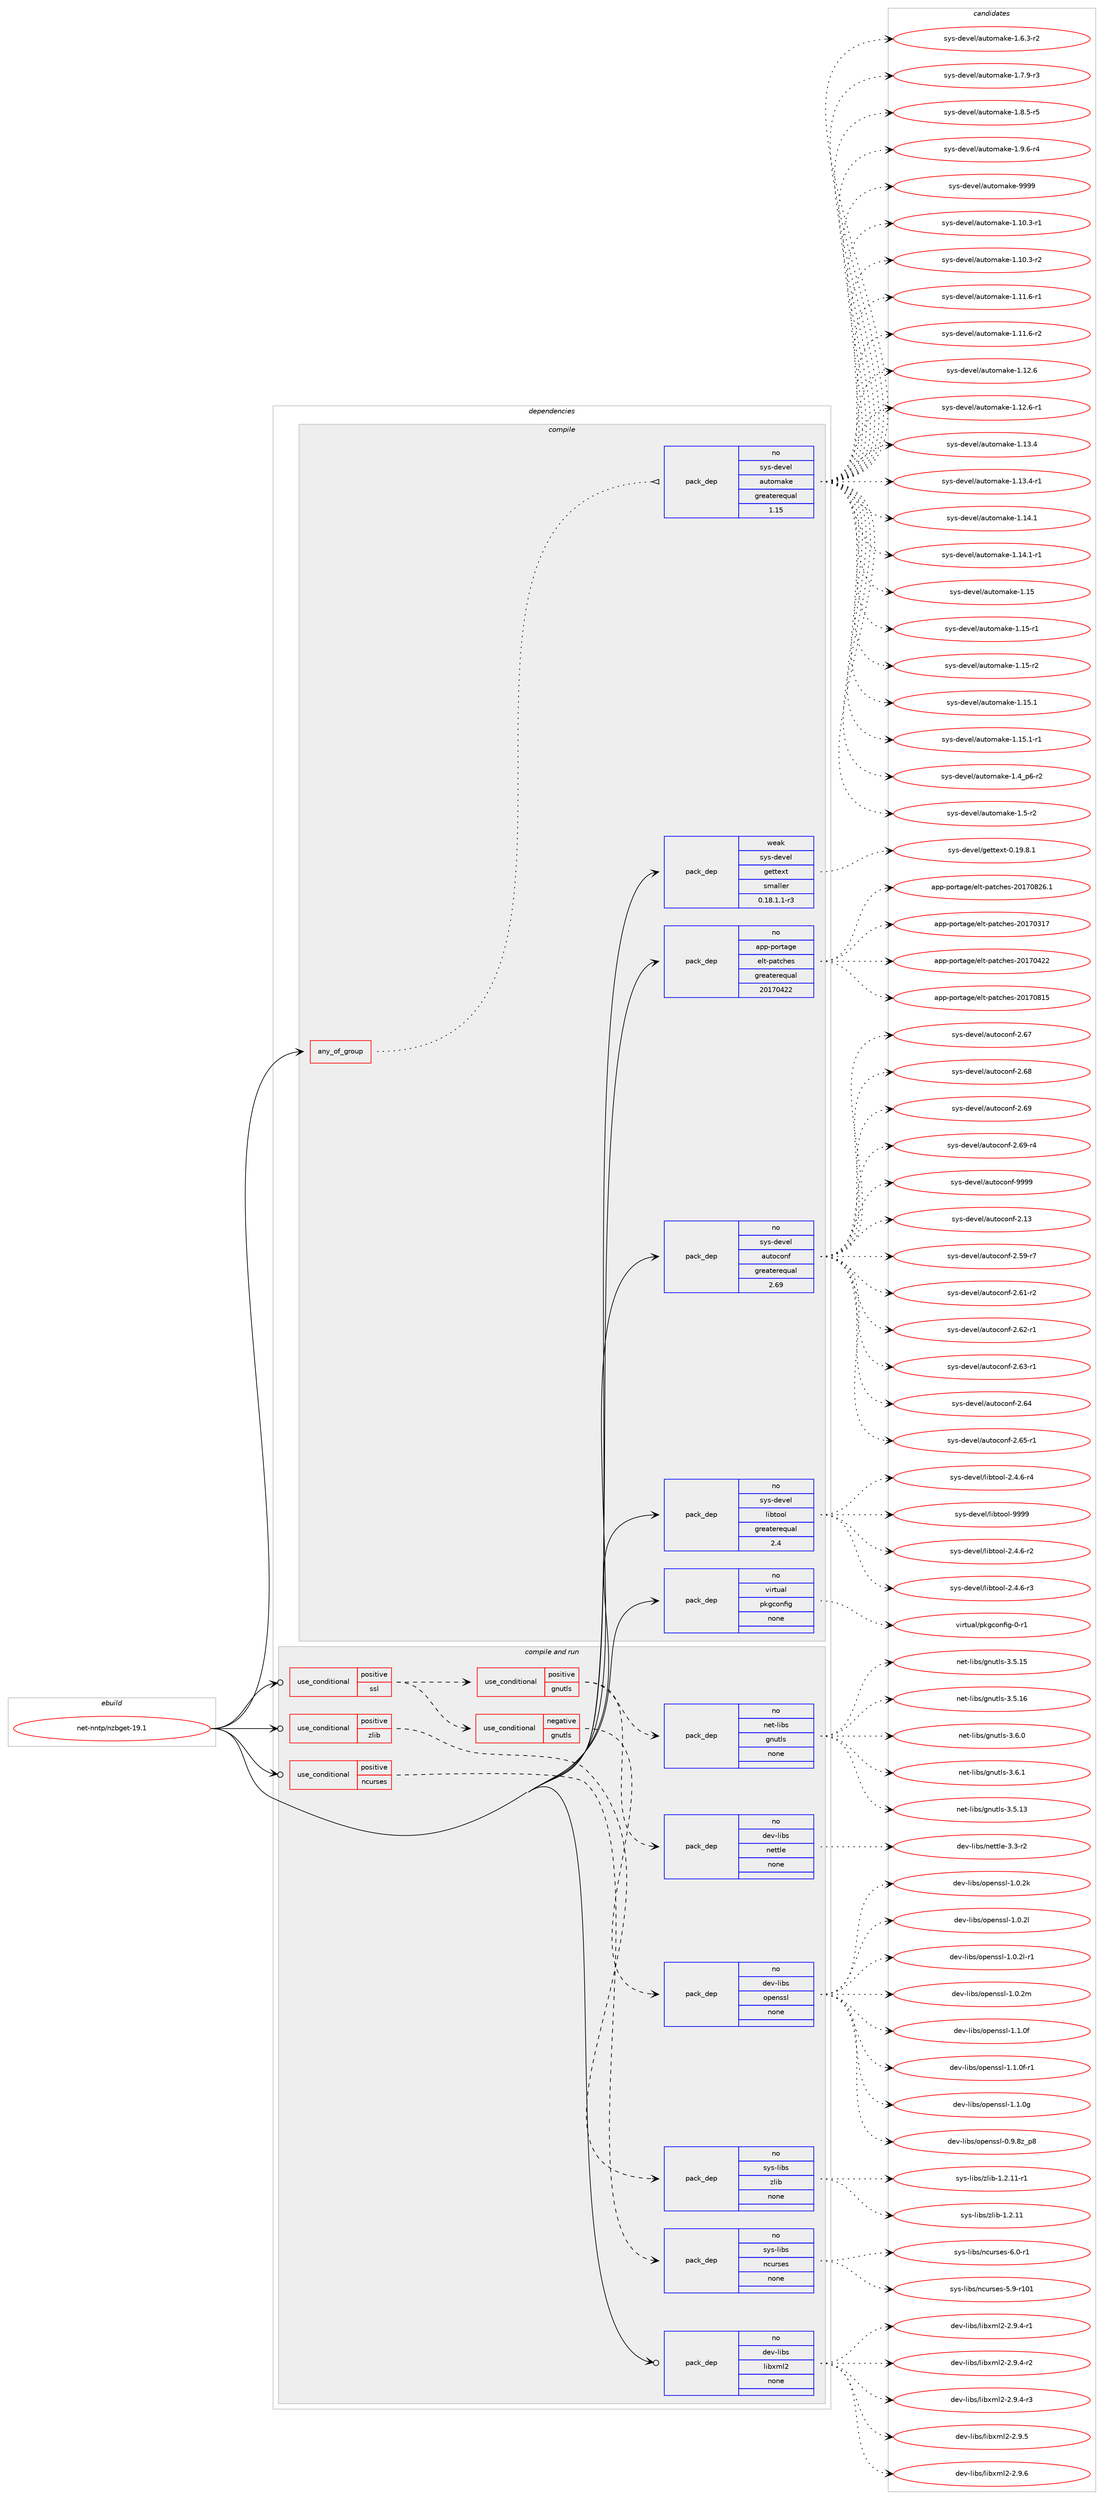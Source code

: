 digraph prolog {

# *************
# Graph options
# *************

newrank=true;
concentrate=true;
compound=true;
graph [rankdir=LR,fontname=Helvetica,fontsize=10,ranksep=1.5];#, ranksep=2.5, nodesep=0.2];
edge  [arrowhead=vee];
node  [fontname=Helvetica,fontsize=10];

# **********
# The ebuild
# **********

subgraph cluster_leftcol {
color=gray;
rank=same;
label=<<i>ebuild</i>>;
id [label="net-nntp/nzbget-19.1", color=red, width=4, href="../net-nntp/nzbget-19.1.svg"];
}

# ****************
# The dependencies
# ****************

subgraph cluster_midcol {
color=gray;
label=<<i>dependencies</i>>;
subgraph cluster_compile {
fillcolor="#eeeeee";
style=filled;
label=<<i>compile</i>>;
subgraph any7234 {
dependency433583 [label=<<TABLE BORDER="0" CELLBORDER="1" CELLSPACING="0" CELLPADDING="4"><TR><TD CELLPADDING="10">any_of_group</TD></TR></TABLE>>, shape=none, color=red];subgraph pack318977 {
dependency433584 [label=<<TABLE BORDER="0" CELLBORDER="1" CELLSPACING="0" CELLPADDING="4" WIDTH="220"><TR><TD ROWSPAN="6" CELLPADDING="30">pack_dep</TD></TR><TR><TD WIDTH="110">no</TD></TR><TR><TD>sys-devel</TD></TR><TR><TD>automake</TD></TR><TR><TD>greaterequal</TD></TR><TR><TD>1.15</TD></TR></TABLE>>, shape=none, color=blue];
}
dependency433583:e -> dependency433584:w [weight=20,style="dotted",arrowhead="oinv"];
}
id:e -> dependency433583:w [weight=20,style="solid",arrowhead="vee"];
subgraph pack318978 {
dependency433585 [label=<<TABLE BORDER="0" CELLBORDER="1" CELLSPACING="0" CELLPADDING="4" WIDTH="220"><TR><TD ROWSPAN="6" CELLPADDING="30">pack_dep</TD></TR><TR><TD WIDTH="110">no</TD></TR><TR><TD>app-portage</TD></TR><TR><TD>elt-patches</TD></TR><TR><TD>greaterequal</TD></TR><TR><TD>20170422</TD></TR></TABLE>>, shape=none, color=blue];
}
id:e -> dependency433585:w [weight=20,style="solid",arrowhead="vee"];
subgraph pack318979 {
dependency433586 [label=<<TABLE BORDER="0" CELLBORDER="1" CELLSPACING="0" CELLPADDING="4" WIDTH="220"><TR><TD ROWSPAN="6" CELLPADDING="30">pack_dep</TD></TR><TR><TD WIDTH="110">no</TD></TR><TR><TD>sys-devel</TD></TR><TR><TD>autoconf</TD></TR><TR><TD>greaterequal</TD></TR><TR><TD>2.69</TD></TR></TABLE>>, shape=none, color=blue];
}
id:e -> dependency433586:w [weight=20,style="solid",arrowhead="vee"];
subgraph pack318980 {
dependency433587 [label=<<TABLE BORDER="0" CELLBORDER="1" CELLSPACING="0" CELLPADDING="4" WIDTH="220"><TR><TD ROWSPAN="6" CELLPADDING="30">pack_dep</TD></TR><TR><TD WIDTH="110">no</TD></TR><TR><TD>sys-devel</TD></TR><TR><TD>libtool</TD></TR><TR><TD>greaterequal</TD></TR><TR><TD>2.4</TD></TR></TABLE>>, shape=none, color=blue];
}
id:e -> dependency433587:w [weight=20,style="solid",arrowhead="vee"];
subgraph pack318981 {
dependency433588 [label=<<TABLE BORDER="0" CELLBORDER="1" CELLSPACING="0" CELLPADDING="4" WIDTH="220"><TR><TD ROWSPAN="6" CELLPADDING="30">pack_dep</TD></TR><TR><TD WIDTH="110">no</TD></TR><TR><TD>virtual</TD></TR><TR><TD>pkgconfig</TD></TR><TR><TD>none</TD></TR><TR><TD></TD></TR></TABLE>>, shape=none, color=blue];
}
id:e -> dependency433588:w [weight=20,style="solid",arrowhead="vee"];
subgraph pack318982 {
dependency433589 [label=<<TABLE BORDER="0" CELLBORDER="1" CELLSPACING="0" CELLPADDING="4" WIDTH="220"><TR><TD ROWSPAN="6" CELLPADDING="30">pack_dep</TD></TR><TR><TD WIDTH="110">weak</TD></TR><TR><TD>sys-devel</TD></TR><TR><TD>gettext</TD></TR><TR><TD>smaller</TD></TR><TR><TD>0.18.1.1-r3</TD></TR></TABLE>>, shape=none, color=blue];
}
id:e -> dependency433589:w [weight=20,style="solid",arrowhead="vee"];
}
subgraph cluster_compileandrun {
fillcolor="#eeeeee";
style=filled;
label=<<i>compile and run</i>>;
subgraph cond107141 {
dependency433590 [label=<<TABLE BORDER="0" CELLBORDER="1" CELLSPACING="0" CELLPADDING="4"><TR><TD ROWSPAN="3" CELLPADDING="10">use_conditional</TD></TR><TR><TD>positive</TD></TR><TR><TD>ncurses</TD></TR></TABLE>>, shape=none, color=red];
subgraph pack318983 {
dependency433591 [label=<<TABLE BORDER="0" CELLBORDER="1" CELLSPACING="0" CELLPADDING="4" WIDTH="220"><TR><TD ROWSPAN="6" CELLPADDING="30">pack_dep</TD></TR><TR><TD WIDTH="110">no</TD></TR><TR><TD>sys-libs</TD></TR><TR><TD>ncurses</TD></TR><TR><TD>none</TD></TR><TR><TD></TD></TR></TABLE>>, shape=none, color=blue];
}
dependency433590:e -> dependency433591:w [weight=20,style="dashed",arrowhead="vee"];
}
id:e -> dependency433590:w [weight=20,style="solid",arrowhead="odotvee"];
subgraph cond107142 {
dependency433592 [label=<<TABLE BORDER="0" CELLBORDER="1" CELLSPACING="0" CELLPADDING="4"><TR><TD ROWSPAN="3" CELLPADDING="10">use_conditional</TD></TR><TR><TD>positive</TD></TR><TR><TD>ssl</TD></TR></TABLE>>, shape=none, color=red];
subgraph cond107143 {
dependency433593 [label=<<TABLE BORDER="0" CELLBORDER="1" CELLSPACING="0" CELLPADDING="4"><TR><TD ROWSPAN="3" CELLPADDING="10">use_conditional</TD></TR><TR><TD>positive</TD></TR><TR><TD>gnutls</TD></TR></TABLE>>, shape=none, color=red];
subgraph pack318984 {
dependency433594 [label=<<TABLE BORDER="0" CELLBORDER="1" CELLSPACING="0" CELLPADDING="4" WIDTH="220"><TR><TD ROWSPAN="6" CELLPADDING="30">pack_dep</TD></TR><TR><TD WIDTH="110">no</TD></TR><TR><TD>net-libs</TD></TR><TR><TD>gnutls</TD></TR><TR><TD>none</TD></TR><TR><TD></TD></TR></TABLE>>, shape=none, color=blue];
}
dependency433593:e -> dependency433594:w [weight=20,style="dashed",arrowhead="vee"];
subgraph pack318985 {
dependency433595 [label=<<TABLE BORDER="0" CELLBORDER="1" CELLSPACING="0" CELLPADDING="4" WIDTH="220"><TR><TD ROWSPAN="6" CELLPADDING="30">pack_dep</TD></TR><TR><TD WIDTH="110">no</TD></TR><TR><TD>dev-libs</TD></TR><TR><TD>nettle</TD></TR><TR><TD>none</TD></TR><TR><TD></TD></TR></TABLE>>, shape=none, color=blue];
}
dependency433593:e -> dependency433595:w [weight=20,style="dashed",arrowhead="vee"];
}
dependency433592:e -> dependency433593:w [weight=20,style="dashed",arrowhead="vee"];
subgraph cond107144 {
dependency433596 [label=<<TABLE BORDER="0" CELLBORDER="1" CELLSPACING="0" CELLPADDING="4"><TR><TD ROWSPAN="3" CELLPADDING="10">use_conditional</TD></TR><TR><TD>negative</TD></TR><TR><TD>gnutls</TD></TR></TABLE>>, shape=none, color=red];
subgraph pack318986 {
dependency433597 [label=<<TABLE BORDER="0" CELLBORDER="1" CELLSPACING="0" CELLPADDING="4" WIDTH="220"><TR><TD ROWSPAN="6" CELLPADDING="30">pack_dep</TD></TR><TR><TD WIDTH="110">no</TD></TR><TR><TD>dev-libs</TD></TR><TR><TD>openssl</TD></TR><TR><TD>none</TD></TR><TR><TD></TD></TR></TABLE>>, shape=none, color=blue];
}
dependency433596:e -> dependency433597:w [weight=20,style="dashed",arrowhead="vee"];
}
dependency433592:e -> dependency433596:w [weight=20,style="dashed",arrowhead="vee"];
}
id:e -> dependency433592:w [weight=20,style="solid",arrowhead="odotvee"];
subgraph cond107145 {
dependency433598 [label=<<TABLE BORDER="0" CELLBORDER="1" CELLSPACING="0" CELLPADDING="4"><TR><TD ROWSPAN="3" CELLPADDING="10">use_conditional</TD></TR><TR><TD>positive</TD></TR><TR><TD>zlib</TD></TR></TABLE>>, shape=none, color=red];
subgraph pack318987 {
dependency433599 [label=<<TABLE BORDER="0" CELLBORDER="1" CELLSPACING="0" CELLPADDING="4" WIDTH="220"><TR><TD ROWSPAN="6" CELLPADDING="30">pack_dep</TD></TR><TR><TD WIDTH="110">no</TD></TR><TR><TD>sys-libs</TD></TR><TR><TD>zlib</TD></TR><TR><TD>none</TD></TR><TR><TD></TD></TR></TABLE>>, shape=none, color=blue];
}
dependency433598:e -> dependency433599:w [weight=20,style="dashed",arrowhead="vee"];
}
id:e -> dependency433598:w [weight=20,style="solid",arrowhead="odotvee"];
subgraph pack318988 {
dependency433600 [label=<<TABLE BORDER="0" CELLBORDER="1" CELLSPACING="0" CELLPADDING="4" WIDTH="220"><TR><TD ROWSPAN="6" CELLPADDING="30">pack_dep</TD></TR><TR><TD WIDTH="110">no</TD></TR><TR><TD>dev-libs</TD></TR><TR><TD>libxml2</TD></TR><TR><TD>none</TD></TR><TR><TD></TD></TR></TABLE>>, shape=none, color=blue];
}
id:e -> dependency433600:w [weight=20,style="solid",arrowhead="odotvee"];
}
subgraph cluster_run {
fillcolor="#eeeeee";
style=filled;
label=<<i>run</i>>;
}
}

# **************
# The candidates
# **************

subgraph cluster_choices {
rank=same;
color=gray;
label=<<i>candidates</i>>;

subgraph choice318977 {
color=black;
nodesep=1;
choice11512111545100101118101108479711711611110997107101454946494846514511449 [label="sys-devel/automake-1.10.3-r1", color=red, width=4,href="../sys-devel/automake-1.10.3-r1.svg"];
choice11512111545100101118101108479711711611110997107101454946494846514511450 [label="sys-devel/automake-1.10.3-r2", color=red, width=4,href="../sys-devel/automake-1.10.3-r2.svg"];
choice11512111545100101118101108479711711611110997107101454946494946544511449 [label="sys-devel/automake-1.11.6-r1", color=red, width=4,href="../sys-devel/automake-1.11.6-r1.svg"];
choice11512111545100101118101108479711711611110997107101454946494946544511450 [label="sys-devel/automake-1.11.6-r2", color=red, width=4,href="../sys-devel/automake-1.11.6-r2.svg"];
choice1151211154510010111810110847971171161111099710710145494649504654 [label="sys-devel/automake-1.12.6", color=red, width=4,href="../sys-devel/automake-1.12.6.svg"];
choice11512111545100101118101108479711711611110997107101454946495046544511449 [label="sys-devel/automake-1.12.6-r1", color=red, width=4,href="../sys-devel/automake-1.12.6-r1.svg"];
choice1151211154510010111810110847971171161111099710710145494649514652 [label="sys-devel/automake-1.13.4", color=red, width=4,href="../sys-devel/automake-1.13.4.svg"];
choice11512111545100101118101108479711711611110997107101454946495146524511449 [label="sys-devel/automake-1.13.4-r1", color=red, width=4,href="../sys-devel/automake-1.13.4-r1.svg"];
choice1151211154510010111810110847971171161111099710710145494649524649 [label="sys-devel/automake-1.14.1", color=red, width=4,href="../sys-devel/automake-1.14.1.svg"];
choice11512111545100101118101108479711711611110997107101454946495246494511449 [label="sys-devel/automake-1.14.1-r1", color=red, width=4,href="../sys-devel/automake-1.14.1-r1.svg"];
choice115121115451001011181011084797117116111109971071014549464953 [label="sys-devel/automake-1.15", color=red, width=4,href="../sys-devel/automake-1.15.svg"];
choice1151211154510010111810110847971171161111099710710145494649534511449 [label="sys-devel/automake-1.15-r1", color=red, width=4,href="../sys-devel/automake-1.15-r1.svg"];
choice1151211154510010111810110847971171161111099710710145494649534511450 [label="sys-devel/automake-1.15-r2", color=red, width=4,href="../sys-devel/automake-1.15-r2.svg"];
choice1151211154510010111810110847971171161111099710710145494649534649 [label="sys-devel/automake-1.15.1", color=red, width=4,href="../sys-devel/automake-1.15.1.svg"];
choice11512111545100101118101108479711711611110997107101454946495346494511449 [label="sys-devel/automake-1.15.1-r1", color=red, width=4,href="../sys-devel/automake-1.15.1-r1.svg"];
choice115121115451001011181011084797117116111109971071014549465295112544511450 [label="sys-devel/automake-1.4_p6-r2", color=red, width=4,href="../sys-devel/automake-1.4_p6-r2.svg"];
choice11512111545100101118101108479711711611110997107101454946534511450 [label="sys-devel/automake-1.5-r2", color=red, width=4,href="../sys-devel/automake-1.5-r2.svg"];
choice115121115451001011181011084797117116111109971071014549465446514511450 [label="sys-devel/automake-1.6.3-r2", color=red, width=4,href="../sys-devel/automake-1.6.3-r2.svg"];
choice115121115451001011181011084797117116111109971071014549465546574511451 [label="sys-devel/automake-1.7.9-r3", color=red, width=4,href="../sys-devel/automake-1.7.9-r3.svg"];
choice115121115451001011181011084797117116111109971071014549465646534511453 [label="sys-devel/automake-1.8.5-r5", color=red, width=4,href="../sys-devel/automake-1.8.5-r5.svg"];
choice115121115451001011181011084797117116111109971071014549465746544511452 [label="sys-devel/automake-1.9.6-r4", color=red, width=4,href="../sys-devel/automake-1.9.6-r4.svg"];
choice115121115451001011181011084797117116111109971071014557575757 [label="sys-devel/automake-9999", color=red, width=4,href="../sys-devel/automake-9999.svg"];
dependency433584:e -> choice11512111545100101118101108479711711611110997107101454946494846514511449:w [style=dotted,weight="100"];
dependency433584:e -> choice11512111545100101118101108479711711611110997107101454946494846514511450:w [style=dotted,weight="100"];
dependency433584:e -> choice11512111545100101118101108479711711611110997107101454946494946544511449:w [style=dotted,weight="100"];
dependency433584:e -> choice11512111545100101118101108479711711611110997107101454946494946544511450:w [style=dotted,weight="100"];
dependency433584:e -> choice1151211154510010111810110847971171161111099710710145494649504654:w [style=dotted,weight="100"];
dependency433584:e -> choice11512111545100101118101108479711711611110997107101454946495046544511449:w [style=dotted,weight="100"];
dependency433584:e -> choice1151211154510010111810110847971171161111099710710145494649514652:w [style=dotted,weight="100"];
dependency433584:e -> choice11512111545100101118101108479711711611110997107101454946495146524511449:w [style=dotted,weight="100"];
dependency433584:e -> choice1151211154510010111810110847971171161111099710710145494649524649:w [style=dotted,weight="100"];
dependency433584:e -> choice11512111545100101118101108479711711611110997107101454946495246494511449:w [style=dotted,weight="100"];
dependency433584:e -> choice115121115451001011181011084797117116111109971071014549464953:w [style=dotted,weight="100"];
dependency433584:e -> choice1151211154510010111810110847971171161111099710710145494649534511449:w [style=dotted,weight="100"];
dependency433584:e -> choice1151211154510010111810110847971171161111099710710145494649534511450:w [style=dotted,weight="100"];
dependency433584:e -> choice1151211154510010111810110847971171161111099710710145494649534649:w [style=dotted,weight="100"];
dependency433584:e -> choice11512111545100101118101108479711711611110997107101454946495346494511449:w [style=dotted,weight="100"];
dependency433584:e -> choice115121115451001011181011084797117116111109971071014549465295112544511450:w [style=dotted,weight="100"];
dependency433584:e -> choice11512111545100101118101108479711711611110997107101454946534511450:w [style=dotted,weight="100"];
dependency433584:e -> choice115121115451001011181011084797117116111109971071014549465446514511450:w [style=dotted,weight="100"];
dependency433584:e -> choice115121115451001011181011084797117116111109971071014549465546574511451:w [style=dotted,weight="100"];
dependency433584:e -> choice115121115451001011181011084797117116111109971071014549465646534511453:w [style=dotted,weight="100"];
dependency433584:e -> choice115121115451001011181011084797117116111109971071014549465746544511452:w [style=dotted,weight="100"];
dependency433584:e -> choice115121115451001011181011084797117116111109971071014557575757:w [style=dotted,weight="100"];
}
subgraph choice318978 {
color=black;
nodesep=1;
choice97112112451121111141169710310147101108116451129711699104101115455048495548514955 [label="app-portage/elt-patches-20170317", color=red, width=4,href="../app-portage/elt-patches-20170317.svg"];
choice97112112451121111141169710310147101108116451129711699104101115455048495548525050 [label="app-portage/elt-patches-20170422", color=red, width=4,href="../app-portage/elt-patches-20170422.svg"];
choice97112112451121111141169710310147101108116451129711699104101115455048495548564953 [label="app-portage/elt-patches-20170815", color=red, width=4,href="../app-portage/elt-patches-20170815.svg"];
choice971121124511211111411697103101471011081164511297116991041011154550484955485650544649 [label="app-portage/elt-patches-20170826.1", color=red, width=4,href="../app-portage/elt-patches-20170826.1.svg"];
dependency433585:e -> choice97112112451121111141169710310147101108116451129711699104101115455048495548514955:w [style=dotted,weight="100"];
dependency433585:e -> choice97112112451121111141169710310147101108116451129711699104101115455048495548525050:w [style=dotted,weight="100"];
dependency433585:e -> choice97112112451121111141169710310147101108116451129711699104101115455048495548564953:w [style=dotted,weight="100"];
dependency433585:e -> choice971121124511211111411697103101471011081164511297116991041011154550484955485650544649:w [style=dotted,weight="100"];
}
subgraph choice318979 {
color=black;
nodesep=1;
choice115121115451001011181011084797117116111991111101024550464951 [label="sys-devel/autoconf-2.13", color=red, width=4,href="../sys-devel/autoconf-2.13.svg"];
choice1151211154510010111810110847971171161119911111010245504653574511455 [label="sys-devel/autoconf-2.59-r7", color=red, width=4,href="../sys-devel/autoconf-2.59-r7.svg"];
choice1151211154510010111810110847971171161119911111010245504654494511450 [label="sys-devel/autoconf-2.61-r2", color=red, width=4,href="../sys-devel/autoconf-2.61-r2.svg"];
choice1151211154510010111810110847971171161119911111010245504654504511449 [label="sys-devel/autoconf-2.62-r1", color=red, width=4,href="../sys-devel/autoconf-2.62-r1.svg"];
choice1151211154510010111810110847971171161119911111010245504654514511449 [label="sys-devel/autoconf-2.63-r1", color=red, width=4,href="../sys-devel/autoconf-2.63-r1.svg"];
choice115121115451001011181011084797117116111991111101024550465452 [label="sys-devel/autoconf-2.64", color=red, width=4,href="../sys-devel/autoconf-2.64.svg"];
choice1151211154510010111810110847971171161119911111010245504654534511449 [label="sys-devel/autoconf-2.65-r1", color=red, width=4,href="../sys-devel/autoconf-2.65-r1.svg"];
choice115121115451001011181011084797117116111991111101024550465455 [label="sys-devel/autoconf-2.67", color=red, width=4,href="../sys-devel/autoconf-2.67.svg"];
choice115121115451001011181011084797117116111991111101024550465456 [label="sys-devel/autoconf-2.68", color=red, width=4,href="../sys-devel/autoconf-2.68.svg"];
choice115121115451001011181011084797117116111991111101024550465457 [label="sys-devel/autoconf-2.69", color=red, width=4,href="../sys-devel/autoconf-2.69.svg"];
choice1151211154510010111810110847971171161119911111010245504654574511452 [label="sys-devel/autoconf-2.69-r4", color=red, width=4,href="../sys-devel/autoconf-2.69-r4.svg"];
choice115121115451001011181011084797117116111991111101024557575757 [label="sys-devel/autoconf-9999", color=red, width=4,href="../sys-devel/autoconf-9999.svg"];
dependency433586:e -> choice115121115451001011181011084797117116111991111101024550464951:w [style=dotted,weight="100"];
dependency433586:e -> choice1151211154510010111810110847971171161119911111010245504653574511455:w [style=dotted,weight="100"];
dependency433586:e -> choice1151211154510010111810110847971171161119911111010245504654494511450:w [style=dotted,weight="100"];
dependency433586:e -> choice1151211154510010111810110847971171161119911111010245504654504511449:w [style=dotted,weight="100"];
dependency433586:e -> choice1151211154510010111810110847971171161119911111010245504654514511449:w [style=dotted,weight="100"];
dependency433586:e -> choice115121115451001011181011084797117116111991111101024550465452:w [style=dotted,weight="100"];
dependency433586:e -> choice1151211154510010111810110847971171161119911111010245504654534511449:w [style=dotted,weight="100"];
dependency433586:e -> choice115121115451001011181011084797117116111991111101024550465455:w [style=dotted,weight="100"];
dependency433586:e -> choice115121115451001011181011084797117116111991111101024550465456:w [style=dotted,weight="100"];
dependency433586:e -> choice115121115451001011181011084797117116111991111101024550465457:w [style=dotted,weight="100"];
dependency433586:e -> choice1151211154510010111810110847971171161119911111010245504654574511452:w [style=dotted,weight="100"];
dependency433586:e -> choice115121115451001011181011084797117116111991111101024557575757:w [style=dotted,weight="100"];
}
subgraph choice318980 {
color=black;
nodesep=1;
choice1151211154510010111810110847108105981161111111084550465246544511450 [label="sys-devel/libtool-2.4.6-r2", color=red, width=4,href="../sys-devel/libtool-2.4.6-r2.svg"];
choice1151211154510010111810110847108105981161111111084550465246544511451 [label="sys-devel/libtool-2.4.6-r3", color=red, width=4,href="../sys-devel/libtool-2.4.6-r3.svg"];
choice1151211154510010111810110847108105981161111111084550465246544511452 [label="sys-devel/libtool-2.4.6-r4", color=red, width=4,href="../sys-devel/libtool-2.4.6-r4.svg"];
choice1151211154510010111810110847108105981161111111084557575757 [label="sys-devel/libtool-9999", color=red, width=4,href="../sys-devel/libtool-9999.svg"];
dependency433587:e -> choice1151211154510010111810110847108105981161111111084550465246544511450:w [style=dotted,weight="100"];
dependency433587:e -> choice1151211154510010111810110847108105981161111111084550465246544511451:w [style=dotted,weight="100"];
dependency433587:e -> choice1151211154510010111810110847108105981161111111084550465246544511452:w [style=dotted,weight="100"];
dependency433587:e -> choice1151211154510010111810110847108105981161111111084557575757:w [style=dotted,weight="100"];
}
subgraph choice318981 {
color=black;
nodesep=1;
choice11810511411611797108471121071039911111010210510345484511449 [label="virtual/pkgconfig-0-r1", color=red, width=4,href="../virtual/pkgconfig-0-r1.svg"];
dependency433588:e -> choice11810511411611797108471121071039911111010210510345484511449:w [style=dotted,weight="100"];
}
subgraph choice318982 {
color=black;
nodesep=1;
choice1151211154510010111810110847103101116116101120116454846495746564649 [label="sys-devel/gettext-0.19.8.1", color=red, width=4,href="../sys-devel/gettext-0.19.8.1.svg"];
dependency433589:e -> choice1151211154510010111810110847103101116116101120116454846495746564649:w [style=dotted,weight="100"];
}
subgraph choice318983 {
color=black;
nodesep=1;
choice115121115451081059811547110991171141151011154553465745114494849 [label="sys-libs/ncurses-5.9-r101", color=red, width=4,href="../sys-libs/ncurses-5.9-r101.svg"];
choice11512111545108105981154711099117114115101115455446484511449 [label="sys-libs/ncurses-6.0-r1", color=red, width=4,href="../sys-libs/ncurses-6.0-r1.svg"];
dependency433591:e -> choice115121115451081059811547110991171141151011154553465745114494849:w [style=dotted,weight="100"];
dependency433591:e -> choice11512111545108105981154711099117114115101115455446484511449:w [style=dotted,weight="100"];
}
subgraph choice318984 {
color=black;
nodesep=1;
choice11010111645108105981154710311011711610811545514653464951 [label="net-libs/gnutls-3.5.13", color=red, width=4,href="../net-libs/gnutls-3.5.13.svg"];
choice11010111645108105981154710311011711610811545514653464953 [label="net-libs/gnutls-3.5.15", color=red, width=4,href="../net-libs/gnutls-3.5.15.svg"];
choice11010111645108105981154710311011711610811545514653464954 [label="net-libs/gnutls-3.5.16", color=red, width=4,href="../net-libs/gnutls-3.5.16.svg"];
choice110101116451081059811547103110117116108115455146544648 [label="net-libs/gnutls-3.6.0", color=red, width=4,href="../net-libs/gnutls-3.6.0.svg"];
choice110101116451081059811547103110117116108115455146544649 [label="net-libs/gnutls-3.6.1", color=red, width=4,href="../net-libs/gnutls-3.6.1.svg"];
dependency433594:e -> choice11010111645108105981154710311011711610811545514653464951:w [style=dotted,weight="100"];
dependency433594:e -> choice11010111645108105981154710311011711610811545514653464953:w [style=dotted,weight="100"];
dependency433594:e -> choice11010111645108105981154710311011711610811545514653464954:w [style=dotted,weight="100"];
dependency433594:e -> choice110101116451081059811547103110117116108115455146544648:w [style=dotted,weight="100"];
dependency433594:e -> choice110101116451081059811547103110117116108115455146544649:w [style=dotted,weight="100"];
}
subgraph choice318985 {
color=black;
nodesep=1;
choice100101118451081059811547110101116116108101455146514511450 [label="dev-libs/nettle-3.3-r2", color=red, width=4,href="../dev-libs/nettle-3.3-r2.svg"];
dependency433595:e -> choice100101118451081059811547110101116116108101455146514511450:w [style=dotted,weight="100"];
}
subgraph choice318986 {
color=black;
nodesep=1;
choice1001011184510810598115471111121011101151151084548465746561229511256 [label="dev-libs/openssl-0.9.8z_p8", color=red, width=4,href="../dev-libs/openssl-0.9.8z_p8.svg"];
choice100101118451081059811547111112101110115115108454946484650107 [label="dev-libs/openssl-1.0.2k", color=red, width=4,href="../dev-libs/openssl-1.0.2k.svg"];
choice100101118451081059811547111112101110115115108454946484650108 [label="dev-libs/openssl-1.0.2l", color=red, width=4,href="../dev-libs/openssl-1.0.2l.svg"];
choice1001011184510810598115471111121011101151151084549464846501084511449 [label="dev-libs/openssl-1.0.2l-r1", color=red, width=4,href="../dev-libs/openssl-1.0.2l-r1.svg"];
choice100101118451081059811547111112101110115115108454946484650109 [label="dev-libs/openssl-1.0.2m", color=red, width=4,href="../dev-libs/openssl-1.0.2m.svg"];
choice100101118451081059811547111112101110115115108454946494648102 [label="dev-libs/openssl-1.1.0f", color=red, width=4,href="../dev-libs/openssl-1.1.0f.svg"];
choice1001011184510810598115471111121011101151151084549464946481024511449 [label="dev-libs/openssl-1.1.0f-r1", color=red, width=4,href="../dev-libs/openssl-1.1.0f-r1.svg"];
choice100101118451081059811547111112101110115115108454946494648103 [label="dev-libs/openssl-1.1.0g", color=red, width=4,href="../dev-libs/openssl-1.1.0g.svg"];
dependency433597:e -> choice1001011184510810598115471111121011101151151084548465746561229511256:w [style=dotted,weight="100"];
dependency433597:e -> choice100101118451081059811547111112101110115115108454946484650107:w [style=dotted,weight="100"];
dependency433597:e -> choice100101118451081059811547111112101110115115108454946484650108:w [style=dotted,weight="100"];
dependency433597:e -> choice1001011184510810598115471111121011101151151084549464846501084511449:w [style=dotted,weight="100"];
dependency433597:e -> choice100101118451081059811547111112101110115115108454946484650109:w [style=dotted,weight="100"];
dependency433597:e -> choice100101118451081059811547111112101110115115108454946494648102:w [style=dotted,weight="100"];
dependency433597:e -> choice1001011184510810598115471111121011101151151084549464946481024511449:w [style=dotted,weight="100"];
dependency433597:e -> choice100101118451081059811547111112101110115115108454946494648103:w [style=dotted,weight="100"];
}
subgraph choice318987 {
color=black;
nodesep=1;
choice1151211154510810598115471221081059845494650464949 [label="sys-libs/zlib-1.2.11", color=red, width=4,href="../sys-libs/zlib-1.2.11.svg"];
choice11512111545108105981154712210810598454946504649494511449 [label="sys-libs/zlib-1.2.11-r1", color=red, width=4,href="../sys-libs/zlib-1.2.11-r1.svg"];
dependency433599:e -> choice1151211154510810598115471221081059845494650464949:w [style=dotted,weight="100"];
dependency433599:e -> choice11512111545108105981154712210810598454946504649494511449:w [style=dotted,weight="100"];
}
subgraph choice318988 {
color=black;
nodesep=1;
choice10010111845108105981154710810598120109108504550465746524511449 [label="dev-libs/libxml2-2.9.4-r1", color=red, width=4,href="../dev-libs/libxml2-2.9.4-r1.svg"];
choice10010111845108105981154710810598120109108504550465746524511450 [label="dev-libs/libxml2-2.9.4-r2", color=red, width=4,href="../dev-libs/libxml2-2.9.4-r2.svg"];
choice10010111845108105981154710810598120109108504550465746524511451 [label="dev-libs/libxml2-2.9.4-r3", color=red, width=4,href="../dev-libs/libxml2-2.9.4-r3.svg"];
choice1001011184510810598115471081059812010910850455046574653 [label="dev-libs/libxml2-2.9.5", color=red, width=4,href="../dev-libs/libxml2-2.9.5.svg"];
choice1001011184510810598115471081059812010910850455046574654 [label="dev-libs/libxml2-2.9.6", color=red, width=4,href="../dev-libs/libxml2-2.9.6.svg"];
dependency433600:e -> choice10010111845108105981154710810598120109108504550465746524511449:w [style=dotted,weight="100"];
dependency433600:e -> choice10010111845108105981154710810598120109108504550465746524511450:w [style=dotted,weight="100"];
dependency433600:e -> choice10010111845108105981154710810598120109108504550465746524511451:w [style=dotted,weight="100"];
dependency433600:e -> choice1001011184510810598115471081059812010910850455046574653:w [style=dotted,weight="100"];
dependency433600:e -> choice1001011184510810598115471081059812010910850455046574654:w [style=dotted,weight="100"];
}
}

}
